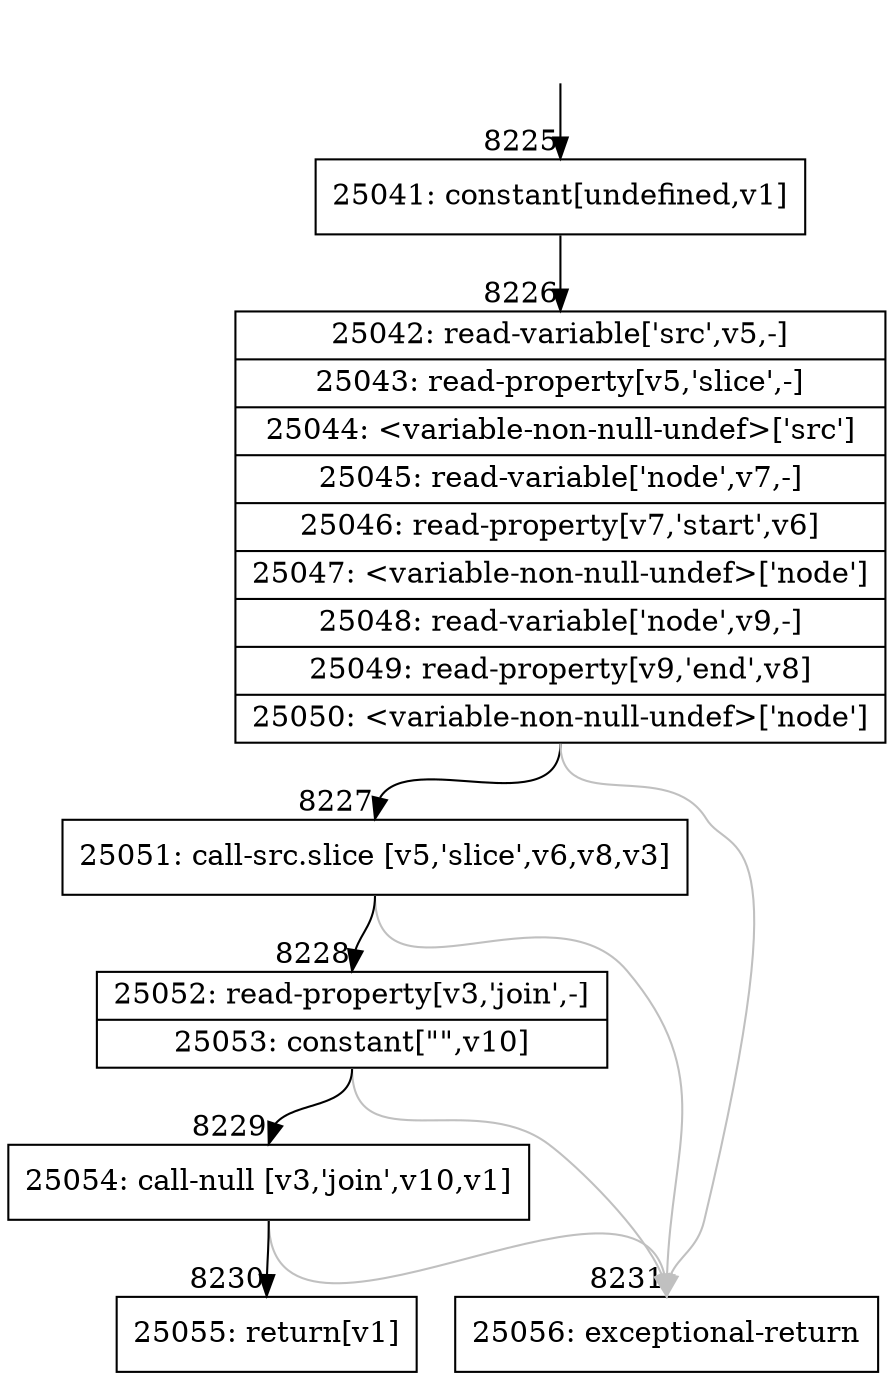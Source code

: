 digraph {
rankdir="TD"
BB_entry468[shape=none,label=""];
BB_entry468 -> BB8225 [tailport=s, headport=n, headlabel="    8225"]
BB8225 [shape=record label="{25041: constant[undefined,v1]}" ] 
BB8225 -> BB8226 [tailport=s, headport=n, headlabel="      8226"]
BB8226 [shape=record label="{25042: read-variable['src',v5,-]|25043: read-property[v5,'slice',-]|25044: \<variable-non-null-undef\>['src']|25045: read-variable['node',v7,-]|25046: read-property[v7,'start',v6]|25047: \<variable-non-null-undef\>['node']|25048: read-variable['node',v9,-]|25049: read-property[v9,'end',v8]|25050: \<variable-non-null-undef\>['node']}" ] 
BB8226 -> BB8227 [tailport=s, headport=n, headlabel="      8227"]
BB8226 -> BB8231 [tailport=s, headport=n, color=gray, headlabel="      8231"]
BB8227 [shape=record label="{25051: call-src.slice [v5,'slice',v6,v8,v3]}" ] 
BB8227 -> BB8228 [tailport=s, headport=n, headlabel="      8228"]
BB8227 -> BB8231 [tailport=s, headport=n, color=gray]
BB8228 [shape=record label="{25052: read-property[v3,'join',-]|25053: constant[\"\",v10]}" ] 
BB8228 -> BB8229 [tailport=s, headport=n, headlabel="      8229"]
BB8228 -> BB8231 [tailport=s, headport=n, color=gray]
BB8229 [shape=record label="{25054: call-null [v3,'join',v10,v1]}" ] 
BB8229 -> BB8230 [tailport=s, headport=n, headlabel="      8230"]
BB8229 -> BB8231 [tailport=s, headport=n, color=gray]
BB8230 [shape=record label="{25055: return[v1]}" ] 
BB8231 [shape=record label="{25056: exceptional-return}" ] 
//#$~ 7583
}
